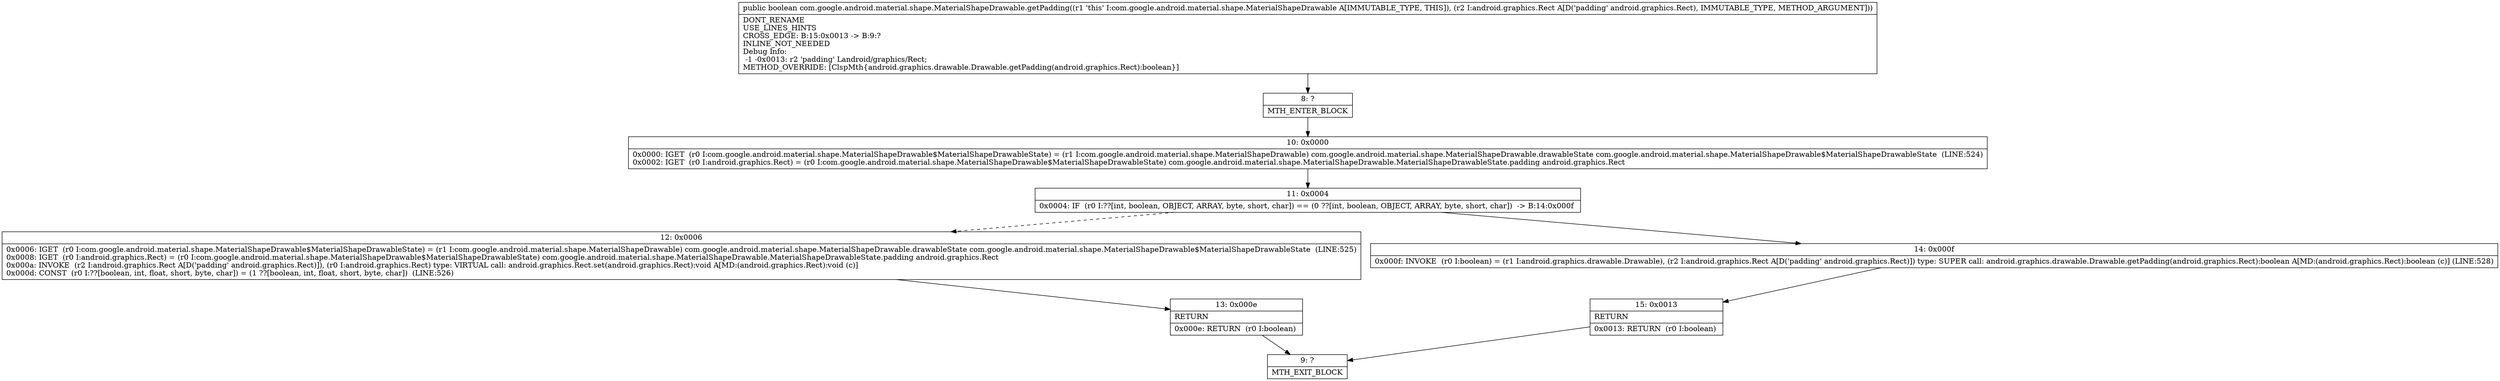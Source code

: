 digraph "CFG forcom.google.android.material.shape.MaterialShapeDrawable.getPadding(Landroid\/graphics\/Rect;)Z" {
Node_8 [shape=record,label="{8\:\ ?|MTH_ENTER_BLOCK\l}"];
Node_10 [shape=record,label="{10\:\ 0x0000|0x0000: IGET  (r0 I:com.google.android.material.shape.MaterialShapeDrawable$MaterialShapeDrawableState) = (r1 I:com.google.android.material.shape.MaterialShapeDrawable) com.google.android.material.shape.MaterialShapeDrawable.drawableState com.google.android.material.shape.MaterialShapeDrawable$MaterialShapeDrawableState  (LINE:524)\l0x0002: IGET  (r0 I:android.graphics.Rect) = (r0 I:com.google.android.material.shape.MaterialShapeDrawable$MaterialShapeDrawableState) com.google.android.material.shape.MaterialShapeDrawable.MaterialShapeDrawableState.padding android.graphics.Rect \l}"];
Node_11 [shape=record,label="{11\:\ 0x0004|0x0004: IF  (r0 I:??[int, boolean, OBJECT, ARRAY, byte, short, char]) == (0 ??[int, boolean, OBJECT, ARRAY, byte, short, char])  \-\> B:14:0x000f \l}"];
Node_12 [shape=record,label="{12\:\ 0x0006|0x0006: IGET  (r0 I:com.google.android.material.shape.MaterialShapeDrawable$MaterialShapeDrawableState) = (r1 I:com.google.android.material.shape.MaterialShapeDrawable) com.google.android.material.shape.MaterialShapeDrawable.drawableState com.google.android.material.shape.MaterialShapeDrawable$MaterialShapeDrawableState  (LINE:525)\l0x0008: IGET  (r0 I:android.graphics.Rect) = (r0 I:com.google.android.material.shape.MaterialShapeDrawable$MaterialShapeDrawableState) com.google.android.material.shape.MaterialShapeDrawable.MaterialShapeDrawableState.padding android.graphics.Rect \l0x000a: INVOKE  (r2 I:android.graphics.Rect A[D('padding' android.graphics.Rect)]), (r0 I:android.graphics.Rect) type: VIRTUAL call: android.graphics.Rect.set(android.graphics.Rect):void A[MD:(android.graphics.Rect):void (c)]\l0x000d: CONST  (r0 I:??[boolean, int, float, short, byte, char]) = (1 ??[boolean, int, float, short, byte, char])  (LINE:526)\l}"];
Node_13 [shape=record,label="{13\:\ 0x000e|RETURN\l|0x000e: RETURN  (r0 I:boolean) \l}"];
Node_9 [shape=record,label="{9\:\ ?|MTH_EXIT_BLOCK\l}"];
Node_14 [shape=record,label="{14\:\ 0x000f|0x000f: INVOKE  (r0 I:boolean) = (r1 I:android.graphics.drawable.Drawable), (r2 I:android.graphics.Rect A[D('padding' android.graphics.Rect)]) type: SUPER call: android.graphics.drawable.Drawable.getPadding(android.graphics.Rect):boolean A[MD:(android.graphics.Rect):boolean (c)] (LINE:528)\l}"];
Node_15 [shape=record,label="{15\:\ 0x0013|RETURN\l|0x0013: RETURN  (r0 I:boolean) \l}"];
MethodNode[shape=record,label="{public boolean com.google.android.material.shape.MaterialShapeDrawable.getPadding((r1 'this' I:com.google.android.material.shape.MaterialShapeDrawable A[IMMUTABLE_TYPE, THIS]), (r2 I:android.graphics.Rect A[D('padding' android.graphics.Rect), IMMUTABLE_TYPE, METHOD_ARGUMENT]))  | DONT_RENAME\lUSE_LINES_HINTS\lCROSS_EDGE: B:15:0x0013 \-\> B:9:?\lINLINE_NOT_NEEDED\lDebug Info:\l  \-1 \-0x0013: r2 'padding' Landroid\/graphics\/Rect;\lMETHOD_OVERRIDE: [ClspMth\{android.graphics.drawable.Drawable.getPadding(android.graphics.Rect):boolean\}]\l}"];
MethodNode -> Node_8;Node_8 -> Node_10;
Node_10 -> Node_11;
Node_11 -> Node_12[style=dashed];
Node_11 -> Node_14;
Node_12 -> Node_13;
Node_13 -> Node_9;
Node_14 -> Node_15;
Node_15 -> Node_9;
}

